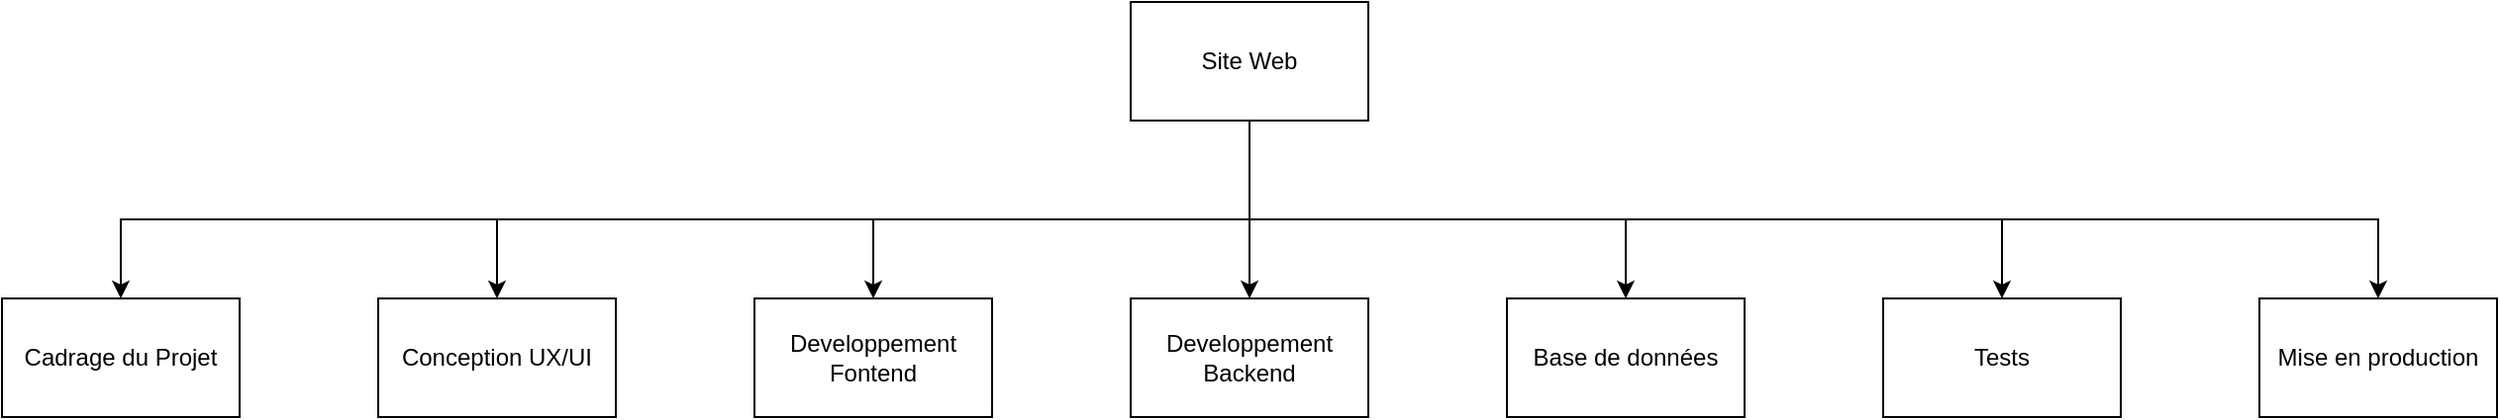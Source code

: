 <mxfile version="24.8.0">
  <diagram name="Page-1" id="vcVOnaoDANeGYvsUoDpZ">
    <mxGraphModel dx="1877" dy="557" grid="1" gridSize="10" guides="1" tooltips="1" connect="1" arrows="1" fold="1" page="1" pageScale="1" pageWidth="827" pageHeight="1169" math="0" shadow="0">
      <root>
        <mxCell id="0" />
        <mxCell id="1" parent="0" />
        <mxCell id="6_J1xAnCKYTSW7EQkkjk-2" style="edgeStyle=orthogonalEdgeStyle;rounded=0;orthogonalLoop=1;jettySize=auto;html=1;entryX=0.5;entryY=0;entryDx=0;entryDy=0;" edge="1" parent="1" source="6_J1xAnCKYTSW7EQkkjk-1" target="6_J1xAnCKYTSW7EQkkjk-3">
          <mxGeometry relative="1" as="geometry">
            <mxPoint x="420" y="130" as="targetPoint" />
            <Array as="points">
              <mxPoint x="530" y="130" />
              <mxPoint x="-40" y="130" />
            </Array>
          </mxGeometry>
        </mxCell>
        <mxCell id="6_J1xAnCKYTSW7EQkkjk-11" style="edgeStyle=orthogonalEdgeStyle;rounded=0;orthogonalLoop=1;jettySize=auto;html=1;exitX=0.5;exitY=1;exitDx=0;exitDy=0;entryX=0.5;entryY=0;entryDx=0;entryDy=0;" edge="1" parent="1" source="6_J1xAnCKYTSW7EQkkjk-1" target="6_J1xAnCKYTSW7EQkkjk-4">
          <mxGeometry relative="1" as="geometry">
            <Array as="points">
              <mxPoint x="530" y="130" />
              <mxPoint x="150" y="130" />
            </Array>
          </mxGeometry>
        </mxCell>
        <mxCell id="6_J1xAnCKYTSW7EQkkjk-12" style="edgeStyle=orthogonalEdgeStyle;rounded=0;orthogonalLoop=1;jettySize=auto;html=1;exitX=0.5;exitY=1;exitDx=0;exitDy=0;entryX=0.5;entryY=0;entryDx=0;entryDy=0;" edge="1" parent="1" source="6_J1xAnCKYTSW7EQkkjk-1" target="6_J1xAnCKYTSW7EQkkjk-5">
          <mxGeometry relative="1" as="geometry">
            <Array as="points">
              <mxPoint x="530" y="130" />
              <mxPoint x="340" y="130" />
            </Array>
          </mxGeometry>
        </mxCell>
        <mxCell id="6_J1xAnCKYTSW7EQkkjk-13" style="edgeStyle=orthogonalEdgeStyle;rounded=0;orthogonalLoop=1;jettySize=auto;html=1;exitX=0.5;exitY=1;exitDx=0;exitDy=0;entryX=0.5;entryY=0;entryDx=0;entryDy=0;" edge="1" parent="1" source="6_J1xAnCKYTSW7EQkkjk-1" target="6_J1xAnCKYTSW7EQkkjk-6">
          <mxGeometry relative="1" as="geometry" />
        </mxCell>
        <mxCell id="6_J1xAnCKYTSW7EQkkjk-14" style="edgeStyle=orthogonalEdgeStyle;rounded=0;orthogonalLoop=1;jettySize=auto;html=1;exitX=0.5;exitY=1;exitDx=0;exitDy=0;entryX=0.5;entryY=0;entryDx=0;entryDy=0;" edge="1" parent="1" source="6_J1xAnCKYTSW7EQkkjk-1" target="6_J1xAnCKYTSW7EQkkjk-7">
          <mxGeometry relative="1" as="geometry">
            <Array as="points">
              <mxPoint x="530" y="130" />
              <mxPoint x="720" y="130" />
            </Array>
          </mxGeometry>
        </mxCell>
        <mxCell id="6_J1xAnCKYTSW7EQkkjk-15" style="edgeStyle=orthogonalEdgeStyle;rounded=0;orthogonalLoop=1;jettySize=auto;html=1;exitX=0.5;exitY=1;exitDx=0;exitDy=0;entryX=0.5;entryY=0;entryDx=0;entryDy=0;" edge="1" parent="1" source="6_J1xAnCKYTSW7EQkkjk-1" target="6_J1xAnCKYTSW7EQkkjk-8">
          <mxGeometry relative="1" as="geometry">
            <Array as="points">
              <mxPoint x="530" y="130" />
              <mxPoint x="910" y="130" />
            </Array>
          </mxGeometry>
        </mxCell>
        <mxCell id="6_J1xAnCKYTSW7EQkkjk-16" style="edgeStyle=orthogonalEdgeStyle;rounded=0;orthogonalLoop=1;jettySize=auto;html=1;exitX=0.5;exitY=1;exitDx=0;exitDy=0;entryX=0.5;entryY=0;entryDx=0;entryDy=0;" edge="1" parent="1" source="6_J1xAnCKYTSW7EQkkjk-1" target="6_J1xAnCKYTSW7EQkkjk-9">
          <mxGeometry relative="1" as="geometry">
            <Array as="points">
              <mxPoint x="530" y="130" />
              <mxPoint x="1100" y="130" />
            </Array>
          </mxGeometry>
        </mxCell>
        <mxCell id="6_J1xAnCKYTSW7EQkkjk-1" value="Site Web" style="rounded=0;whiteSpace=wrap;html=1;" vertex="1" parent="1">
          <mxGeometry x="470" y="20" width="120" height="60" as="geometry" />
        </mxCell>
        <mxCell id="6_J1xAnCKYTSW7EQkkjk-3" value="Cadrage du Projet" style="rounded=0;whiteSpace=wrap;html=1;" vertex="1" parent="1">
          <mxGeometry x="-100" y="170" width="120" height="60" as="geometry" />
        </mxCell>
        <mxCell id="6_J1xAnCKYTSW7EQkkjk-4" value="Conception UX/UI" style="rounded=0;whiteSpace=wrap;html=1;" vertex="1" parent="1">
          <mxGeometry x="90" y="170" width="120" height="60" as="geometry" />
        </mxCell>
        <mxCell id="6_J1xAnCKYTSW7EQkkjk-5" value="Developpement Fontend" style="rounded=0;whiteSpace=wrap;html=1;" vertex="1" parent="1">
          <mxGeometry x="280" y="170" width="120" height="60" as="geometry" />
        </mxCell>
        <mxCell id="6_J1xAnCKYTSW7EQkkjk-6" value="Developpement Backend" style="rounded=0;whiteSpace=wrap;html=1;" vertex="1" parent="1">
          <mxGeometry x="470" y="170" width="120" height="60" as="geometry" />
        </mxCell>
        <mxCell id="6_J1xAnCKYTSW7EQkkjk-7" value="Base de données" style="rounded=0;whiteSpace=wrap;html=1;" vertex="1" parent="1">
          <mxGeometry x="660" y="170" width="120" height="60" as="geometry" />
        </mxCell>
        <mxCell id="6_J1xAnCKYTSW7EQkkjk-8" value="Tests" style="rounded=0;whiteSpace=wrap;html=1;" vertex="1" parent="1">
          <mxGeometry x="850" y="170" width="120" height="60" as="geometry" />
        </mxCell>
        <mxCell id="6_J1xAnCKYTSW7EQkkjk-9" value="Mise en production" style="rounded=0;whiteSpace=wrap;html=1;" vertex="1" parent="1">
          <mxGeometry x="1040" y="170" width="120" height="60" as="geometry" />
        </mxCell>
      </root>
    </mxGraphModel>
  </diagram>
</mxfile>
